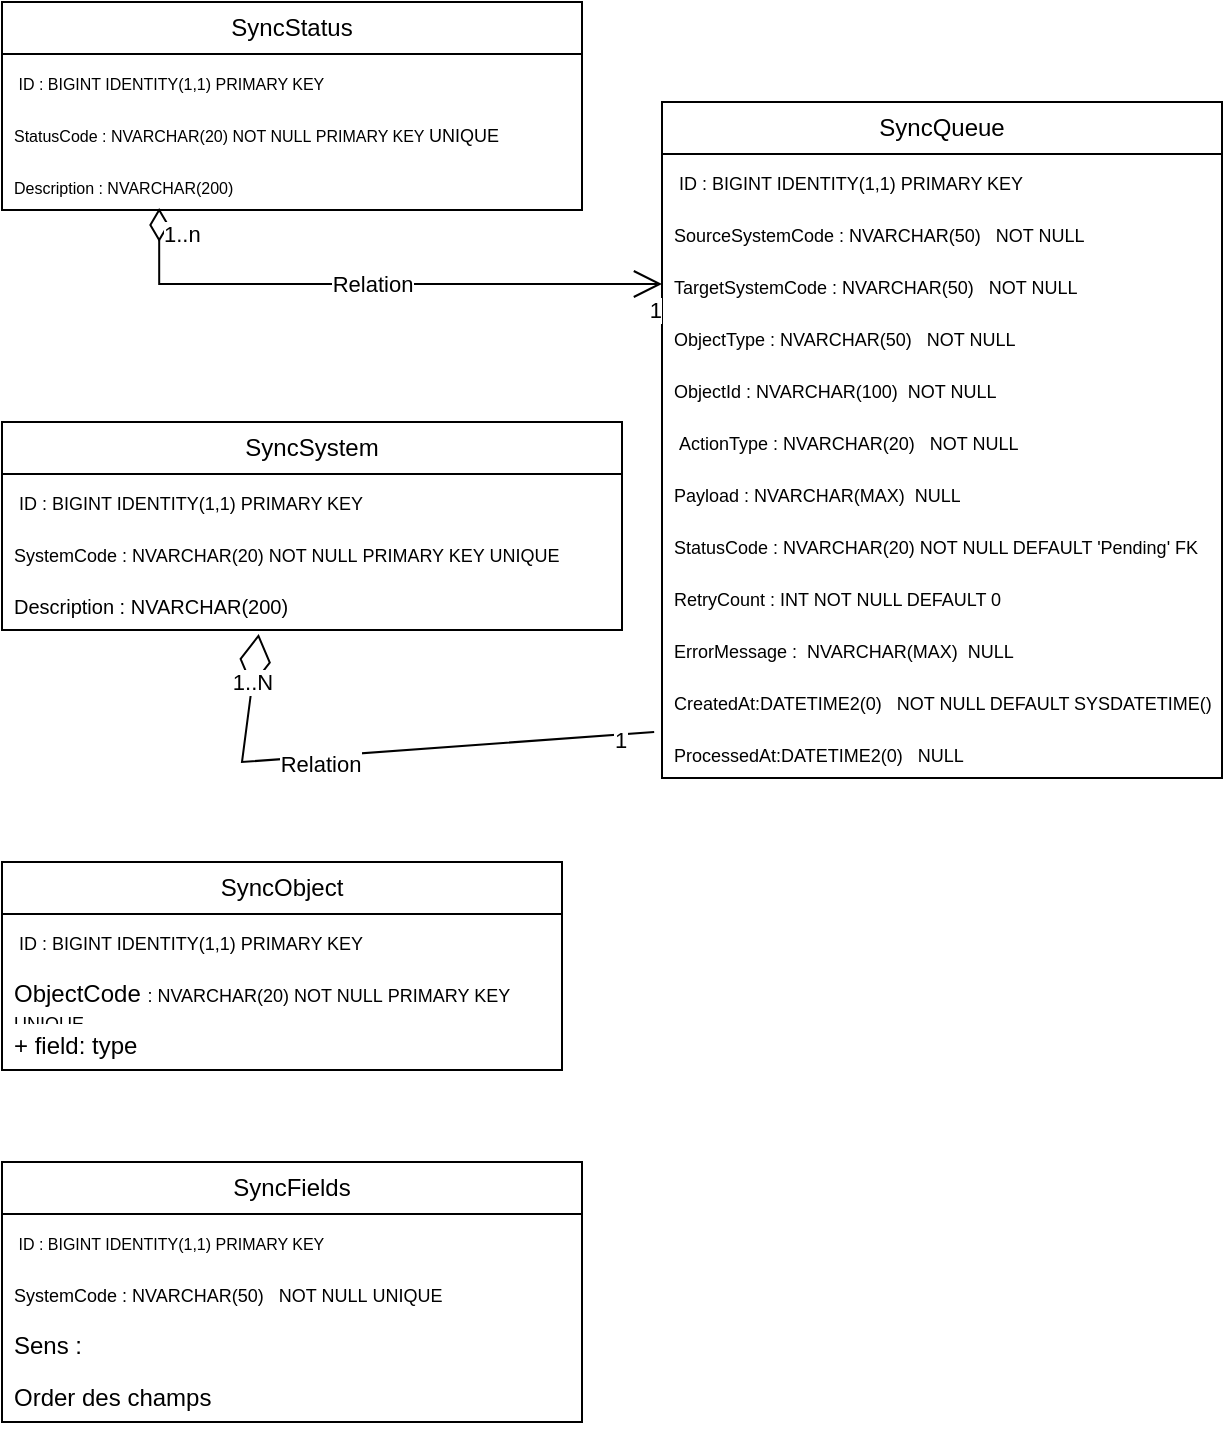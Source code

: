 <mxfile version="28.2.5">
  <diagram name="Page-1" id="Aj5_N3WaNxsP5dWTPXrr">
    <mxGraphModel dx="2253" dy="751" grid="1" gridSize="10" guides="1" tooltips="1" connect="1" arrows="1" fold="1" page="1" pageScale="1" pageWidth="827" pageHeight="1169" math="0" shadow="0">
      <root>
        <mxCell id="0" />
        <mxCell id="1" parent="0" />
        <mxCell id="Qb6BTMtfL8MH-y7f0pIz-1" value="&lt;span data-teams=&quot;true&quot;&gt;SyncQueue&lt;/span&gt;" style="swimlane;fontStyle=0;childLayout=stackLayout;horizontal=1;startSize=26;fillColor=none;horizontalStack=0;resizeParent=1;resizeParentMax=0;resizeLast=0;collapsible=1;marginBottom=0;whiteSpace=wrap;html=1;" parent="1" vertex="1">
          <mxGeometry x="290" y="70" width="280" height="338" as="geometry" />
        </mxCell>
        <mxCell id="Qb6BTMtfL8MH-y7f0pIz-2" value="&lt;span data-teams=&quot;true&quot;&gt;&lt;font style=&quot;font-size: 9px;&quot;&gt;&amp;nbsp;ID : BIGINT IDENTITY(1,1) PRIMARY KEY&lt;/font&gt;&lt;/span&gt;" style="text;strokeColor=none;fillColor=none;align=left;verticalAlign=top;spacingLeft=4;spacingRight=4;overflow=hidden;rotatable=0;points=[[0,0.5],[1,0.5]];portConstraint=eastwest;whiteSpace=wrap;html=1;" parent="Qb6BTMtfL8MH-y7f0pIz-1" vertex="1">
          <mxGeometry y="26" width="280" height="26" as="geometry" />
        </mxCell>
        <mxCell id="Qb6BTMtfL8MH-y7f0pIz-3" value="&lt;span data-teams=&quot;true&quot;&gt;&lt;font style=&quot;font-size: 9px;&quot;&gt;SourceSystemCode : NVARCHAR(50)&amp;nbsp;&amp;nbsp; NOT NULL&lt;/font&gt;&lt;/span&gt;" style="text;strokeColor=none;fillColor=none;align=left;verticalAlign=top;spacingLeft=4;spacingRight=4;overflow=hidden;rotatable=0;points=[[0,0.5],[1,0.5]];portConstraint=eastwest;whiteSpace=wrap;html=1;" parent="Qb6BTMtfL8MH-y7f0pIz-1" vertex="1">
          <mxGeometry y="52" width="280" height="26" as="geometry" />
        </mxCell>
        <mxCell id="Qb6BTMtfL8MH-y7f0pIz-4" value="&lt;span data-teams=&quot;true&quot;&gt;&lt;font style=&quot;font-size: 9px;&quot;&gt;TargetSystemCode : NVARCHAR(50)&amp;nbsp;&amp;nbsp; NOT NULL&lt;/font&gt;&lt;/span&gt;" style="text;strokeColor=none;fillColor=none;align=left;verticalAlign=top;spacingLeft=4;spacingRight=4;overflow=hidden;rotatable=0;points=[[0,0.5],[1,0.5]];portConstraint=eastwest;whiteSpace=wrap;html=1;" parent="Qb6BTMtfL8MH-y7f0pIz-1" vertex="1">
          <mxGeometry y="78" width="280" height="26" as="geometry" />
        </mxCell>
        <mxCell id="MTBKCmyBLElkbQ5yRE9a-1" value="&lt;span data-teams=&quot;true&quot;&gt;&lt;font style=&quot;font-size: 9px;&quot;&gt;ObjectType : NVARCHAR(50)&amp;nbsp;&amp;nbsp; NOT NULL&lt;/font&gt;&lt;/span&gt;" style="text;strokeColor=none;fillColor=none;align=left;verticalAlign=top;spacingLeft=4;spacingRight=4;overflow=hidden;rotatable=0;points=[[0,0.5],[1,0.5]];portConstraint=eastwest;whiteSpace=wrap;html=1;" parent="Qb6BTMtfL8MH-y7f0pIz-1" vertex="1">
          <mxGeometry y="104" width="280" height="26" as="geometry" />
        </mxCell>
        <mxCell id="MTBKCmyBLElkbQ5yRE9a-2" value="&lt;span data-teams=&quot;true&quot;&gt;&lt;font style=&quot;font-size: 9px;&quot;&gt;ObjectId : NVARCHAR(100)&amp;nbsp; NOT NULL&lt;/font&gt;&lt;/span&gt;" style="text;strokeColor=none;fillColor=none;align=left;verticalAlign=top;spacingLeft=4;spacingRight=4;overflow=hidden;rotatable=0;points=[[0,0.5],[1,0.5]];portConstraint=eastwest;whiteSpace=wrap;html=1;" parent="Qb6BTMtfL8MH-y7f0pIz-1" vertex="1">
          <mxGeometry y="130" width="280" height="26" as="geometry" />
        </mxCell>
        <mxCell id="MTBKCmyBLElkbQ5yRE9a-3" value="&lt;span data-teams=&quot;true&quot;&gt;&lt;font style=&quot;font-size: 9px;&quot;&gt;&amp;nbsp;ActionType : NVARCHAR(20)&amp;nbsp;&amp;nbsp; NOT NULL&lt;/font&gt;&lt;/span&gt;" style="text;strokeColor=none;fillColor=none;align=left;verticalAlign=top;spacingLeft=4;spacingRight=4;overflow=hidden;rotatable=0;points=[[0,0.5],[1,0.5]];portConstraint=eastwest;whiteSpace=wrap;html=1;" parent="Qb6BTMtfL8MH-y7f0pIz-1" vertex="1">
          <mxGeometry y="156" width="280" height="26" as="geometry" />
        </mxCell>
        <mxCell id="MTBKCmyBLElkbQ5yRE9a-4" value="&lt;span data-teams=&quot;true&quot;&gt;&lt;font style=&quot;font-size: 9px;&quot;&gt;Payload : NVARCHAR(MAX)&amp;nbsp; NULL&lt;/font&gt;&lt;/span&gt;" style="text;strokeColor=none;fillColor=none;align=left;verticalAlign=top;spacingLeft=4;spacingRight=4;overflow=hidden;rotatable=0;points=[[0,0.5],[1,0.5]];portConstraint=eastwest;whiteSpace=wrap;html=1;" parent="Qb6BTMtfL8MH-y7f0pIz-1" vertex="1">
          <mxGeometry y="182" width="280" height="26" as="geometry" />
        </mxCell>
        <mxCell id="MTBKCmyBLElkbQ5yRE9a-5" value="&lt;span data-teams=&quot;true&quot;&gt;&lt;font style=&quot;font-size: 9px;&quot;&gt;StatusCode : NVARCHAR(20) NOT NULL DEFAULT &#39;Pending&#39; FK&lt;/font&gt;&lt;/span&gt;" style="text;strokeColor=none;fillColor=none;align=left;verticalAlign=top;spacingLeft=4;spacingRight=4;overflow=hidden;rotatable=0;points=[[0,0.5],[1,0.5]];portConstraint=eastwest;whiteSpace=wrap;html=1;" parent="Qb6BTMtfL8MH-y7f0pIz-1" vertex="1">
          <mxGeometry y="208" width="280" height="26" as="geometry" />
        </mxCell>
        <mxCell id="MTBKCmyBLElkbQ5yRE9a-6" value="&lt;span data-teams=&quot;true&quot;&gt;&lt;font style=&quot;font-size: 9px;&quot;&gt;RetryCount : INT NOT NULL DEFAULT 0&lt;/font&gt;&lt;/span&gt;" style="text;strokeColor=none;fillColor=none;align=left;verticalAlign=top;spacingLeft=4;spacingRight=4;overflow=hidden;rotatable=0;points=[[0,0.5],[1,0.5]];portConstraint=eastwest;whiteSpace=wrap;html=1;" parent="Qb6BTMtfL8MH-y7f0pIz-1" vertex="1">
          <mxGeometry y="234" width="280" height="26" as="geometry" />
        </mxCell>
        <mxCell id="MTBKCmyBLElkbQ5yRE9a-7" value="&lt;span data-teams=&quot;true&quot;&gt;&lt;font style=&quot;font-size: 9px;&quot;&gt;ErrorMessage :&amp;nbsp; NVARCHAR(MAX)&amp;nbsp; NULL&lt;/font&gt;&lt;/span&gt;" style="text;strokeColor=none;fillColor=none;align=left;verticalAlign=top;spacingLeft=4;spacingRight=4;overflow=hidden;rotatable=0;points=[[0,0.5],[1,0.5]];portConstraint=eastwest;whiteSpace=wrap;html=1;" parent="Qb6BTMtfL8MH-y7f0pIz-1" vertex="1">
          <mxGeometry y="260" width="280" height="26" as="geometry" />
        </mxCell>
        <mxCell id="MTBKCmyBLElkbQ5yRE9a-8" value="&lt;span data-teams=&quot;true&quot;&gt;&lt;font style=&quot;font-size: 9px;&quot;&gt;CreatedAt:DATETIME2(0)&amp;nbsp;&amp;nbsp; NOT NULL DEFAULT SYSDATETIME()&lt;/font&gt;&lt;/span&gt;" style="text;strokeColor=none;fillColor=none;align=left;verticalAlign=top;spacingLeft=4;spacingRight=4;overflow=hidden;rotatable=0;points=[[0,0.5],[1,0.5]];portConstraint=eastwest;whiteSpace=wrap;html=1;" parent="Qb6BTMtfL8MH-y7f0pIz-1" vertex="1">
          <mxGeometry y="286" width="280" height="26" as="geometry" />
        </mxCell>
        <mxCell id="MTBKCmyBLElkbQ5yRE9a-9" value="&lt;span data-teams=&quot;true&quot;&gt;&lt;font style=&quot;font-size: 9px;&quot;&gt;ProcessedAt:DATETIME2(0)&amp;nbsp;&amp;nbsp; NULL&lt;/font&gt;&lt;/span&gt;" style="text;strokeColor=none;fillColor=none;align=left;verticalAlign=top;spacingLeft=4;spacingRight=4;overflow=hidden;rotatable=0;points=[[0,0.5],[1,0.5]];portConstraint=eastwest;whiteSpace=wrap;html=1;" parent="Qb6BTMtfL8MH-y7f0pIz-1" vertex="1">
          <mxGeometry y="312" width="280" height="26" as="geometry" />
        </mxCell>
        <mxCell id="MTBKCmyBLElkbQ5yRE9a-10" value="SyncStatus" style="swimlane;fontStyle=0;childLayout=stackLayout;horizontal=1;startSize=26;fillColor=none;horizontalStack=0;resizeParent=1;resizeParentMax=0;resizeLast=0;collapsible=1;marginBottom=0;whiteSpace=wrap;html=1;" parent="1" vertex="1">
          <mxGeometry x="-40" y="20" width="290" height="104" as="geometry" />
        </mxCell>
        <mxCell id="MTBKCmyBLElkbQ5yRE9a-11" value="&lt;font style=&quot;font-size: 8px;&quot;&gt;&amp;nbsp;ID : BIGINT IDENTITY(1,1) PRIMARY KEY&lt;/font&gt;" style="text;strokeColor=none;fillColor=none;align=left;verticalAlign=top;spacingLeft=4;spacingRight=4;overflow=hidden;rotatable=0;points=[[0,0.5],[1,0.5]];portConstraint=eastwest;whiteSpace=wrap;html=1;" parent="MTBKCmyBLElkbQ5yRE9a-10" vertex="1">
          <mxGeometry y="26" width="290" height="26" as="geometry" />
        </mxCell>
        <mxCell id="MTBKCmyBLElkbQ5yRE9a-13" value="&lt;font style=&quot;font-size: 8px;&quot;&gt;&lt;font style=&quot;&quot;&gt;StatusCode&amp;nbsp;: NVARCHAR(20) NOT NULL&amp;nbsp;&lt;/font&gt;PRIMARY KEY&amp;nbsp;&lt;/font&gt;&lt;span style=&quot;font-size: 9px;&quot;&gt;UNIQUE&lt;/span&gt;" style="text;strokeColor=none;fillColor=none;align=left;verticalAlign=top;spacingLeft=4;spacingRight=4;overflow=hidden;rotatable=0;points=[[0,0.5],[1,0.5]];portConstraint=eastwest;whiteSpace=wrap;html=1;" parent="MTBKCmyBLElkbQ5yRE9a-10" vertex="1">
          <mxGeometry y="52" width="290" height="26" as="geometry" />
        </mxCell>
        <mxCell id="MTBKCmyBLElkbQ5yRE9a-19" value="&lt;font style=&quot;font-size: 8px;&quot;&gt;Description :&amp;nbsp;NVARCHAR(200)&amp;nbsp;&lt;/font&gt;" style="text;strokeColor=none;fillColor=none;align=left;verticalAlign=top;spacingLeft=4;spacingRight=4;overflow=hidden;rotatable=0;points=[[0,0.5],[1,0.5]];portConstraint=eastwest;whiteSpace=wrap;html=1;" parent="MTBKCmyBLElkbQ5yRE9a-10" vertex="1">
          <mxGeometry y="78" width="290" height="26" as="geometry" />
        </mxCell>
        <mxCell id="MTBKCmyBLElkbQ5yRE9a-16" value="Relation" style="endArrow=open;html=1;endSize=12;startArrow=diamondThin;startSize=14;startFill=0;edgeStyle=orthogonalEdgeStyle;rounded=0;entryX=0;entryY=0.5;entryDx=0;entryDy=0;exitX=0.271;exitY=0.962;exitDx=0;exitDy=0;exitPerimeter=0;" parent="1" source="MTBKCmyBLElkbQ5yRE9a-19" target="Qb6BTMtfL8MH-y7f0pIz-4" edge="1">
          <mxGeometry relative="1" as="geometry">
            <mxPoint x="97" y="130" as="sourcePoint" />
            <mxPoint x="250.0" y="198.914" as="targetPoint" />
          </mxGeometry>
        </mxCell>
        <mxCell id="MTBKCmyBLElkbQ5yRE9a-17" value="1..n" style="edgeLabel;resizable=0;html=1;align=left;verticalAlign=top;" parent="MTBKCmyBLElkbQ5yRE9a-16" connectable="0" vertex="1">
          <mxGeometry x="-1" relative="1" as="geometry" />
        </mxCell>
        <mxCell id="MTBKCmyBLElkbQ5yRE9a-18" value="1" style="edgeLabel;resizable=0;html=1;align=right;verticalAlign=top;" parent="MTBKCmyBLElkbQ5yRE9a-16" connectable="0" vertex="1">
          <mxGeometry x="1" relative="1" as="geometry" />
        </mxCell>
        <mxCell id="MTBKCmyBLElkbQ5yRE9a-21" value="SyncFields" style="swimlane;fontStyle=0;childLayout=stackLayout;horizontal=1;startSize=26;fillColor=none;horizontalStack=0;resizeParent=1;resizeParentMax=0;resizeLast=0;collapsible=1;marginBottom=0;whiteSpace=wrap;html=1;" parent="1" vertex="1">
          <mxGeometry x="-40" y="600" width="290" height="130" as="geometry" />
        </mxCell>
        <mxCell id="MTBKCmyBLElkbQ5yRE9a-22" value="&lt;span style=&quot;font-size: 8px;&quot;&gt;&amp;nbsp;ID : BIGINT IDENTITY(1,1) PRIMARY KEY&lt;/span&gt;" style="text;strokeColor=none;fillColor=none;align=left;verticalAlign=top;spacingLeft=4;spacingRight=4;overflow=hidden;rotatable=0;points=[[0,0.5],[1,0.5]];portConstraint=eastwest;whiteSpace=wrap;html=1;" parent="MTBKCmyBLElkbQ5yRE9a-21" vertex="1">
          <mxGeometry y="26" width="290" height="26" as="geometry" />
        </mxCell>
        <mxCell id="MTBKCmyBLElkbQ5yRE9a-23" value="&lt;span style=&quot;font-size: 9px;&quot;&gt;SystemCode : NVARCHAR(50)&amp;nbsp;&amp;nbsp; NOT NULL&amp;nbsp;&lt;/span&gt;&lt;span style=&quot;font-size: 9px;&quot;&gt;UNIQUE&lt;/span&gt;" style="text;strokeColor=none;fillColor=none;align=left;verticalAlign=top;spacingLeft=4;spacingRight=4;overflow=hidden;rotatable=0;points=[[0,0.5],[1,0.5]];portConstraint=eastwest;whiteSpace=wrap;html=1;" parent="MTBKCmyBLElkbQ5yRE9a-21" vertex="1">
          <mxGeometry y="52" width="290" height="26" as="geometry" />
        </mxCell>
        <mxCell id="MTBKCmyBLElkbQ5yRE9a-24" value="Sens :&amp;nbsp;" style="text;strokeColor=none;fillColor=none;align=left;verticalAlign=top;spacingLeft=4;spacingRight=4;overflow=hidden;rotatable=0;points=[[0,0.5],[1,0.5]];portConstraint=eastwest;whiteSpace=wrap;html=1;" parent="MTBKCmyBLElkbQ5yRE9a-21" vertex="1">
          <mxGeometry y="78" width="290" height="26" as="geometry" />
        </mxCell>
        <mxCell id="MTBKCmyBLElkbQ5yRE9a-33" value="Order des champs" style="text;strokeColor=none;fillColor=none;align=left;verticalAlign=top;spacingLeft=4;spacingRight=4;overflow=hidden;rotatable=0;points=[[0,0.5],[1,0.5]];portConstraint=eastwest;whiteSpace=wrap;html=1;" parent="MTBKCmyBLElkbQ5yRE9a-21" vertex="1">
          <mxGeometry y="104" width="290" height="26" as="geometry" />
        </mxCell>
        <mxCell id="MTBKCmyBLElkbQ5yRE9a-25" value="SyncSystem" style="swimlane;fontStyle=0;childLayout=stackLayout;horizontal=1;startSize=26;fillColor=none;horizontalStack=0;resizeParent=1;resizeParentMax=0;resizeLast=0;collapsible=1;marginBottom=0;whiteSpace=wrap;html=1;" parent="1" vertex="1">
          <mxGeometry x="-40" y="230" width="310" height="104" as="geometry" />
        </mxCell>
        <mxCell id="MTBKCmyBLElkbQ5yRE9a-26" value="&lt;span style=&quot;font-size: 9px;&quot;&gt;&amp;nbsp;ID : BIGINT IDENTITY(1,1) PRIMARY KEY&lt;/span&gt;" style="text;strokeColor=none;fillColor=none;align=left;verticalAlign=top;spacingLeft=4;spacingRight=4;overflow=hidden;rotatable=0;points=[[0,0.5],[1,0.5]];portConstraint=eastwest;whiteSpace=wrap;html=1;" parent="MTBKCmyBLElkbQ5yRE9a-25" vertex="1">
          <mxGeometry y="26" width="310" height="26" as="geometry" />
        </mxCell>
        <mxCell id="MTBKCmyBLElkbQ5yRE9a-27" value="&lt;font style=&quot;font-size: 9px;&quot;&gt;&lt;font style=&quot;&quot;&gt;SystemCode&amp;nbsp;: NVARCHAR(20) NOT NULL&amp;nbsp;&lt;/font&gt;PRIMARY KEY UNIQUE&lt;/font&gt;" style="text;strokeColor=none;fillColor=none;align=left;verticalAlign=top;spacingLeft=4;spacingRight=4;overflow=hidden;rotatable=0;points=[[0,0.5],[1,0.5]];portConstraint=eastwest;whiteSpace=wrap;html=1;" parent="MTBKCmyBLElkbQ5yRE9a-25" vertex="1">
          <mxGeometry y="52" width="310" height="26" as="geometry" />
        </mxCell>
        <mxCell id="MTBKCmyBLElkbQ5yRE9a-28" value="&lt;font style=&quot;font-size: 10px;&quot;&gt;Description :&amp;nbsp;NVARCHAR(200)&amp;nbsp;&lt;/font&gt;" style="text;strokeColor=none;fillColor=none;align=left;verticalAlign=top;spacingLeft=4;spacingRight=4;overflow=hidden;rotatable=0;points=[[0,0.5],[1,0.5]];portConstraint=eastwest;whiteSpace=wrap;html=1;" parent="MTBKCmyBLElkbQ5yRE9a-25" vertex="1">
          <mxGeometry y="78" width="310" height="26" as="geometry" />
        </mxCell>
        <mxCell id="MTBKCmyBLElkbQ5yRE9a-29" value="" style="endArrow=diamondThin;endFill=0;endSize=24;html=1;rounded=0;entryX=0.414;entryY=1.077;entryDx=0;entryDy=0;entryPerimeter=0;exitX=-0.014;exitY=1.115;exitDx=0;exitDy=0;exitPerimeter=0;" parent="1" source="MTBKCmyBLElkbQ5yRE9a-8" target="MTBKCmyBLElkbQ5yRE9a-28" edge="1">
          <mxGeometry width="160" relative="1" as="geometry">
            <mxPoint x="120" y="440" as="sourcePoint" />
            <mxPoint x="230" y="390" as="targetPoint" />
            <Array as="points">
              <mxPoint x="80" y="400" />
            </Array>
          </mxGeometry>
        </mxCell>
        <mxCell id="MTBKCmyBLElkbQ5yRE9a-30" value="1..N" style="edgeLabel;html=1;align=center;verticalAlign=middle;resizable=0;points=[];" parent="MTBKCmyBLElkbQ5yRE9a-29" vertex="1" connectable="0">
          <mxGeometry x="0.824" y="1" relative="1" as="geometry">
            <mxPoint as="offset" />
          </mxGeometry>
        </mxCell>
        <mxCell id="MTBKCmyBLElkbQ5yRE9a-31" value="1" style="edgeLabel;html=1;align=center;verticalAlign=middle;resizable=0;points=[];" parent="MTBKCmyBLElkbQ5yRE9a-29" vertex="1" connectable="0">
          <mxGeometry x="-0.872" y="2" relative="1" as="geometry">
            <mxPoint as="offset" />
          </mxGeometry>
        </mxCell>
        <mxCell id="MTBKCmyBLElkbQ5yRE9a-32" value="Relation" style="edgeLabel;html=1;align=center;verticalAlign=middle;resizable=0;points=[];" parent="MTBKCmyBLElkbQ5yRE9a-29" vertex="1" connectable="0">
          <mxGeometry x="0.24" y="4" relative="1" as="geometry">
            <mxPoint as="offset" />
          </mxGeometry>
        </mxCell>
        <mxCell id="Qzrrch7IK2g1BgYNQHYs-1" value="SyncObject" style="swimlane;fontStyle=0;childLayout=stackLayout;horizontal=1;startSize=26;fillColor=none;horizontalStack=0;resizeParent=1;resizeParentMax=0;resizeLast=0;collapsible=1;marginBottom=0;whiteSpace=wrap;html=1;" vertex="1" parent="1">
          <mxGeometry x="-40" y="450" width="280" height="104" as="geometry" />
        </mxCell>
        <mxCell id="Qzrrch7IK2g1BgYNQHYs-2" value="&lt;span style=&quot;font-size: 9px;&quot;&gt;&amp;nbsp;ID : BIGINT IDENTITY(1,1) PRIMARY KEY&lt;/span&gt;" style="text;strokeColor=none;fillColor=none;align=left;verticalAlign=top;spacingLeft=4;spacingRight=4;overflow=hidden;rotatable=0;points=[[0,0.5],[1,0.5]];portConstraint=eastwest;whiteSpace=wrap;html=1;" vertex="1" parent="Qzrrch7IK2g1BgYNQHYs-1">
          <mxGeometry y="26" width="280" height="26" as="geometry" />
        </mxCell>
        <mxCell id="Qzrrch7IK2g1BgYNQHYs-3" value="ObjectCode&amp;nbsp;&lt;font style=&quot;font-size: 9px;&quot;&gt;: NVARCHAR(20) NOT NULL&amp;nbsp;&lt;/font&gt;&lt;span style=&quot;font-size: 9px;&quot;&gt;PRIMARY KEY UNIQUE&lt;/span&gt;" style="text;strokeColor=none;fillColor=none;align=left;verticalAlign=top;spacingLeft=4;spacingRight=4;overflow=hidden;rotatable=0;points=[[0,0.5],[1,0.5]];portConstraint=eastwest;whiteSpace=wrap;html=1;" vertex="1" parent="Qzrrch7IK2g1BgYNQHYs-1">
          <mxGeometry y="52" width="280" height="26" as="geometry" />
        </mxCell>
        <mxCell id="Qzrrch7IK2g1BgYNQHYs-4" value="+ field: type" style="text;strokeColor=none;fillColor=none;align=left;verticalAlign=top;spacingLeft=4;spacingRight=4;overflow=hidden;rotatable=0;points=[[0,0.5],[1,0.5]];portConstraint=eastwest;whiteSpace=wrap;html=1;" vertex="1" parent="Qzrrch7IK2g1BgYNQHYs-1">
          <mxGeometry y="78" width="280" height="26" as="geometry" />
        </mxCell>
      </root>
    </mxGraphModel>
  </diagram>
</mxfile>
